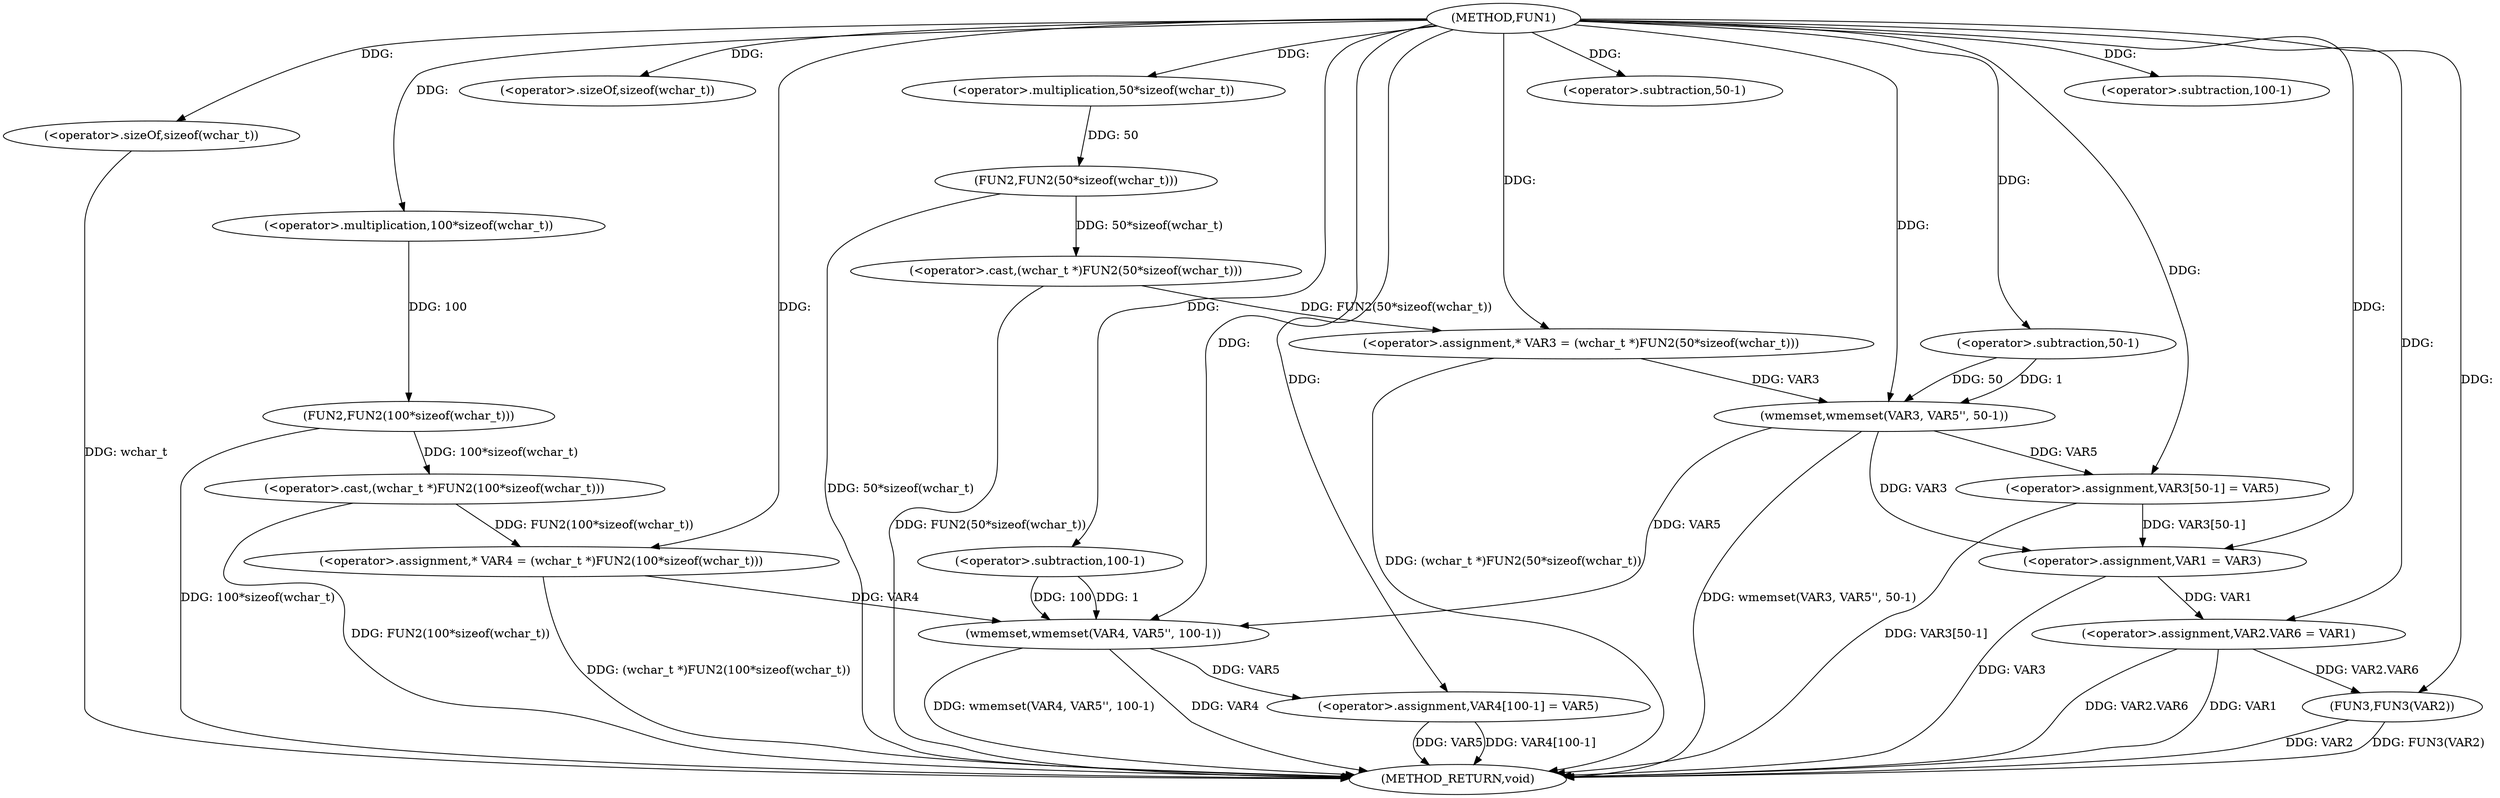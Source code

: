 digraph FUN1 {  
"1000100" [label = "(METHOD,FUN1)" ]
"1000160" [label = "(METHOD_RETURN,void)" ]
"1000105" [label = "(<operator>.assignment,* VAR3 = (wchar_t *)FUN2(50*sizeof(wchar_t)))" ]
"1000107" [label = "(<operator>.cast,(wchar_t *)FUN2(50*sizeof(wchar_t)))" ]
"1000109" [label = "(FUN2,FUN2(50*sizeof(wchar_t)))" ]
"1000110" [label = "(<operator>.multiplication,50*sizeof(wchar_t))" ]
"1000112" [label = "(<operator>.sizeOf,sizeof(wchar_t))" ]
"1000115" [label = "(<operator>.assignment,* VAR4 = (wchar_t *)FUN2(100*sizeof(wchar_t)))" ]
"1000117" [label = "(<operator>.cast,(wchar_t *)FUN2(100*sizeof(wchar_t)))" ]
"1000119" [label = "(FUN2,FUN2(100*sizeof(wchar_t)))" ]
"1000120" [label = "(<operator>.multiplication,100*sizeof(wchar_t))" ]
"1000122" [label = "(<operator>.sizeOf,sizeof(wchar_t))" ]
"1000124" [label = "(wmemset,wmemset(VAR3, VAR5'', 50-1))" ]
"1000127" [label = "(<operator>.subtraction,50-1)" ]
"1000130" [label = "(<operator>.assignment,VAR3[50-1] = VAR5)" ]
"1000133" [label = "(<operator>.subtraction,50-1)" ]
"1000137" [label = "(wmemset,wmemset(VAR4, VAR5'', 100-1))" ]
"1000140" [label = "(<operator>.subtraction,100-1)" ]
"1000143" [label = "(<operator>.assignment,VAR4[100-1] = VAR5)" ]
"1000146" [label = "(<operator>.subtraction,100-1)" ]
"1000150" [label = "(<operator>.assignment,VAR1 = VAR3)" ]
"1000153" [label = "(<operator>.assignment,VAR2.VAR6 = VAR1)" ]
"1000158" [label = "(FUN3,FUN3(VAR2))" ]
  "1000105" -> "1000160"  [ label = "DDG: (wchar_t *)FUN2(50*sizeof(wchar_t))"] 
  "1000153" -> "1000160"  [ label = "DDG: VAR1"] 
  "1000122" -> "1000160"  [ label = "DDG: wchar_t"] 
  "1000150" -> "1000160"  [ label = "DDG: VAR3"] 
  "1000143" -> "1000160"  [ label = "DDG: VAR5"] 
  "1000153" -> "1000160"  [ label = "DDG: VAR2.VAR6"] 
  "1000137" -> "1000160"  [ label = "DDG: VAR4"] 
  "1000117" -> "1000160"  [ label = "DDG: FUN2(100*sizeof(wchar_t))"] 
  "1000158" -> "1000160"  [ label = "DDG: VAR2"] 
  "1000115" -> "1000160"  [ label = "DDG: (wchar_t *)FUN2(100*sizeof(wchar_t))"] 
  "1000158" -> "1000160"  [ label = "DDG: FUN3(VAR2)"] 
  "1000143" -> "1000160"  [ label = "DDG: VAR4[100-1]"] 
  "1000109" -> "1000160"  [ label = "DDG: 50*sizeof(wchar_t)"] 
  "1000119" -> "1000160"  [ label = "DDG: 100*sizeof(wchar_t)"] 
  "1000137" -> "1000160"  [ label = "DDG: wmemset(VAR4, VAR5'', 100-1)"] 
  "1000107" -> "1000160"  [ label = "DDG: FUN2(50*sizeof(wchar_t))"] 
  "1000130" -> "1000160"  [ label = "DDG: VAR3[50-1]"] 
  "1000124" -> "1000160"  [ label = "DDG: wmemset(VAR3, VAR5'', 50-1)"] 
  "1000107" -> "1000105"  [ label = "DDG: FUN2(50*sizeof(wchar_t))"] 
  "1000100" -> "1000105"  [ label = "DDG: "] 
  "1000109" -> "1000107"  [ label = "DDG: 50*sizeof(wchar_t)"] 
  "1000110" -> "1000109"  [ label = "DDG: 50"] 
  "1000100" -> "1000110"  [ label = "DDG: "] 
  "1000100" -> "1000112"  [ label = "DDG: "] 
  "1000117" -> "1000115"  [ label = "DDG: FUN2(100*sizeof(wchar_t))"] 
  "1000100" -> "1000115"  [ label = "DDG: "] 
  "1000119" -> "1000117"  [ label = "DDG: 100*sizeof(wchar_t)"] 
  "1000120" -> "1000119"  [ label = "DDG: 100"] 
  "1000100" -> "1000120"  [ label = "DDG: "] 
  "1000100" -> "1000122"  [ label = "DDG: "] 
  "1000105" -> "1000124"  [ label = "DDG: VAR3"] 
  "1000100" -> "1000124"  [ label = "DDG: "] 
  "1000127" -> "1000124"  [ label = "DDG: 50"] 
  "1000127" -> "1000124"  [ label = "DDG: 1"] 
  "1000100" -> "1000127"  [ label = "DDG: "] 
  "1000124" -> "1000130"  [ label = "DDG: VAR5"] 
  "1000100" -> "1000130"  [ label = "DDG: "] 
  "1000100" -> "1000133"  [ label = "DDG: "] 
  "1000115" -> "1000137"  [ label = "DDG: VAR4"] 
  "1000100" -> "1000137"  [ label = "DDG: "] 
  "1000124" -> "1000137"  [ label = "DDG: VAR5"] 
  "1000140" -> "1000137"  [ label = "DDG: 100"] 
  "1000140" -> "1000137"  [ label = "DDG: 1"] 
  "1000100" -> "1000140"  [ label = "DDG: "] 
  "1000137" -> "1000143"  [ label = "DDG: VAR5"] 
  "1000100" -> "1000143"  [ label = "DDG: "] 
  "1000100" -> "1000146"  [ label = "DDG: "] 
  "1000124" -> "1000150"  [ label = "DDG: VAR3"] 
  "1000130" -> "1000150"  [ label = "DDG: VAR3[50-1]"] 
  "1000100" -> "1000150"  [ label = "DDG: "] 
  "1000150" -> "1000153"  [ label = "DDG: VAR1"] 
  "1000100" -> "1000153"  [ label = "DDG: "] 
  "1000153" -> "1000158"  [ label = "DDG: VAR2.VAR6"] 
  "1000100" -> "1000158"  [ label = "DDG: "] 
}
